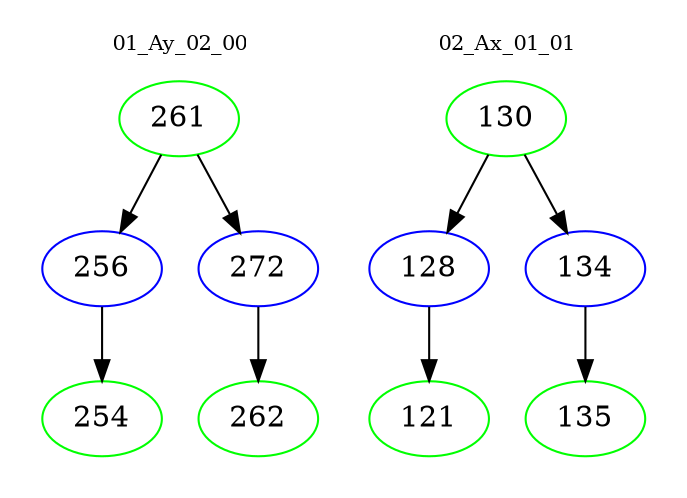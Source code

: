digraph{
subgraph cluster_0 {
color = white
label = "01_Ay_02_00";
fontsize=10;
T0_261 [label="261", color="green"]
T0_261 -> T0_256 [color="black"]
T0_256 [label="256", color="blue"]
T0_256 -> T0_254 [color="black"]
T0_254 [label="254", color="green"]
T0_261 -> T0_272 [color="black"]
T0_272 [label="272", color="blue"]
T0_272 -> T0_262 [color="black"]
T0_262 [label="262", color="green"]
}
subgraph cluster_1 {
color = white
label = "02_Ax_01_01";
fontsize=10;
T1_130 [label="130", color="green"]
T1_130 -> T1_128 [color="black"]
T1_128 [label="128", color="blue"]
T1_128 -> T1_121 [color="black"]
T1_121 [label="121", color="green"]
T1_130 -> T1_134 [color="black"]
T1_134 [label="134", color="blue"]
T1_134 -> T1_135 [color="black"]
T1_135 [label="135", color="green"]
}
}
